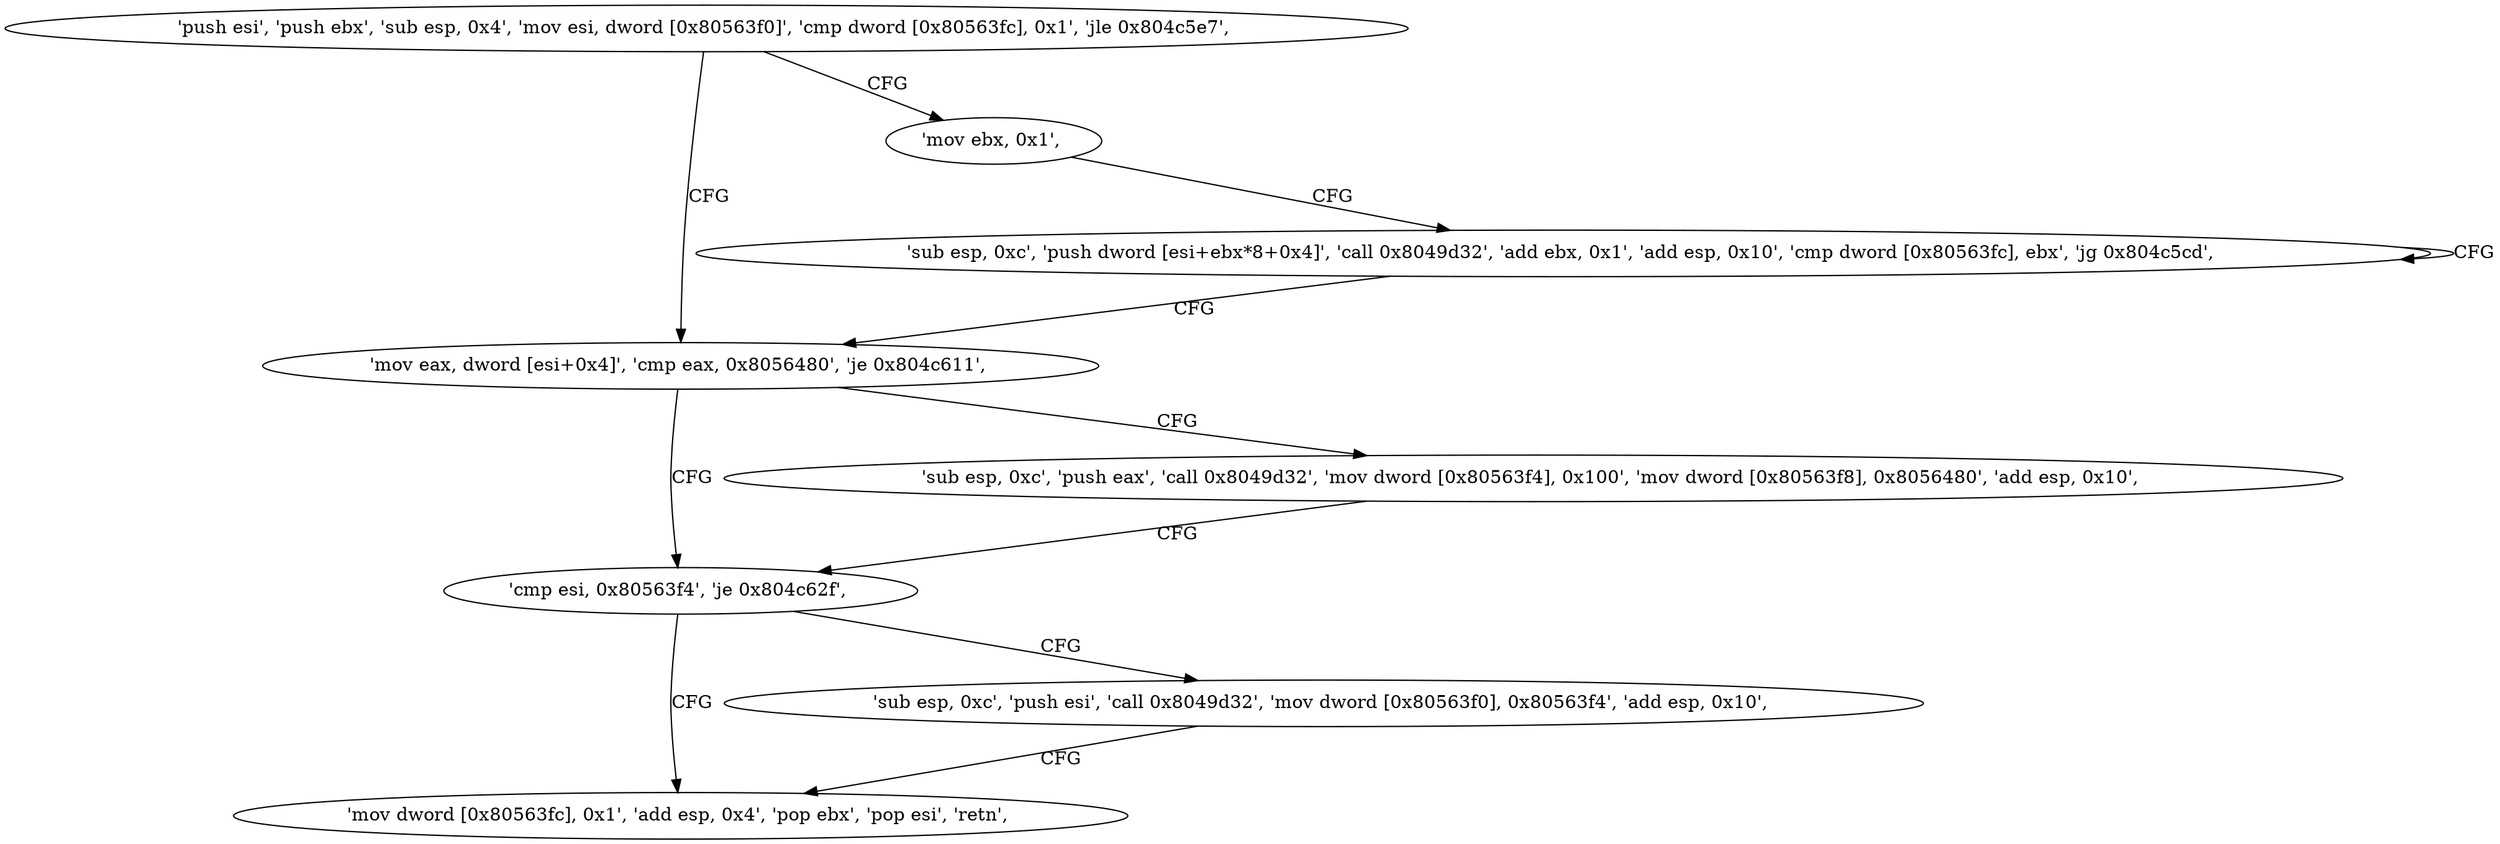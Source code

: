 digraph "func" {
"134530484" [label = "'push esi', 'push ebx', 'sub esp, 0x4', 'mov esi, dword [0x80563f0]', 'cmp dword [0x80563fc], 0x1', 'jle 0x804c5e7', " ]
"134530535" [label = "'mov eax, dword [esi+0x4]', 'cmp eax, 0x8056480', 'je 0x804c611', " ]
"134530504" [label = "'mov ebx, 0x1', " ]
"134530577" [label = "'cmp esi, 0x80563f4', 'je 0x804c62f', " ]
"134530545" [label = "'sub esp, 0xc', 'push eax', 'call 0x8049d32', 'mov dword [0x80563f4], 0x100', 'mov dword [0x80563f8], 0x8056480', 'add esp, 0x10', " ]
"134530509" [label = "'sub esp, 0xc', 'push dword [esi+ebx*8+0x4]', 'call 0x8049d32', 'add ebx, 0x1', 'add esp, 0x10', 'cmp dword [0x80563fc], ebx', 'jg 0x804c5cd', " ]
"134530607" [label = "'mov dword [0x80563fc], 0x1', 'add esp, 0x4', 'pop ebx', 'pop esi', 'retn', " ]
"134530585" [label = "'sub esp, 0xc', 'push esi', 'call 0x8049d32', 'mov dword [0x80563f0], 0x80563f4', 'add esp, 0x10', " ]
"134530484" -> "134530535" [ label = "CFG" ]
"134530484" -> "134530504" [ label = "CFG" ]
"134530535" -> "134530577" [ label = "CFG" ]
"134530535" -> "134530545" [ label = "CFG" ]
"134530504" -> "134530509" [ label = "CFG" ]
"134530577" -> "134530607" [ label = "CFG" ]
"134530577" -> "134530585" [ label = "CFG" ]
"134530545" -> "134530577" [ label = "CFG" ]
"134530509" -> "134530509" [ label = "CFG" ]
"134530509" -> "134530535" [ label = "CFG" ]
"134530585" -> "134530607" [ label = "CFG" ]
}

